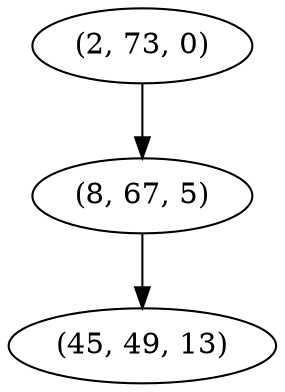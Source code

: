 digraph tree {
    "(2, 73, 0)";
    "(8, 67, 5)";
    "(45, 49, 13)";
    "(2, 73, 0)" -> "(8, 67, 5)";
    "(8, 67, 5)" -> "(45, 49, 13)";
}
